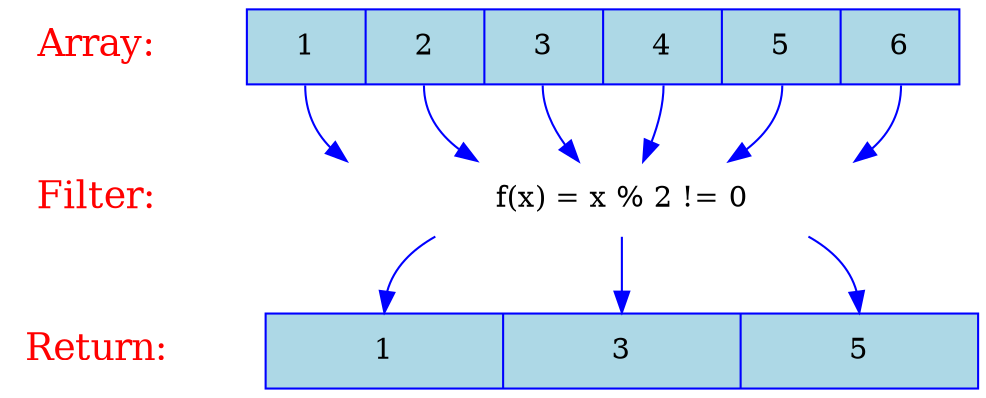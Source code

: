 digraph {
  node [shape=plaintext, fontcolor=red, fontsize=18];
  "Array:" -> "Filter:" -> "Return:" [color=white];

  node [shape=record, fontcolor=black, fontsize=14, width=4.75, fixedsize=true];
  values [label="<f0> 1 | <f1> 2 | <f2> 3 | <f3> 4 | <f4> 5 | <f5> 6", color=blue, fillcolor=lightblue, style=filled];
  functions [label="<f0> f(x) = x % 2 != 0", color=white];
  results [label="<f0> 1 | <f2> 3 | <f4> 5", color=blue, fillcolor=lightblue, style=filled];

  { rank=same; "Array:"; values }
  { rank=same; "Filter:"; functions }
  { rank=same; "Return:"; results }

  edge [color=blue];
  values:f0 -> functions:f0;
  values:f1 -> functions:f0;
  values:f2 -> functions:f0;
  values:f3 -> functions:f0;
  values:f4 -> functions:f0;
  values:f5 -> functions:f0;
  functions:f0 -> results:f0;
  functions:f0 -> results:f2;
  functions:f0 -> results:f4;
}